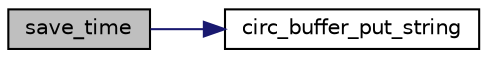 digraph "save_time"
{
  edge [fontname="Helvetica",fontsize="10",labelfontname="Helvetica",labelfontsize="10"];
  node [fontname="Helvetica",fontsize="10",shape=record];
  rankdir="LR";
  Node0 [label="save_time",height=0.2,width=0.4,color="black", fillcolor="grey75", style="filled", fontcolor="black"];
  Node0 -> Node1 [color="midnightblue",fontsize="10",style="solid"];
  Node1 [label="circ_buffer_put_string",height=0.2,width=0.4,color="black", fillcolor="white", style="filled",URL="$circular__buffer_8c.html#a34a47ceaa3cf27b3da4120450ec0d9d8",tooltip="Put string in circular buffer. "];
}
